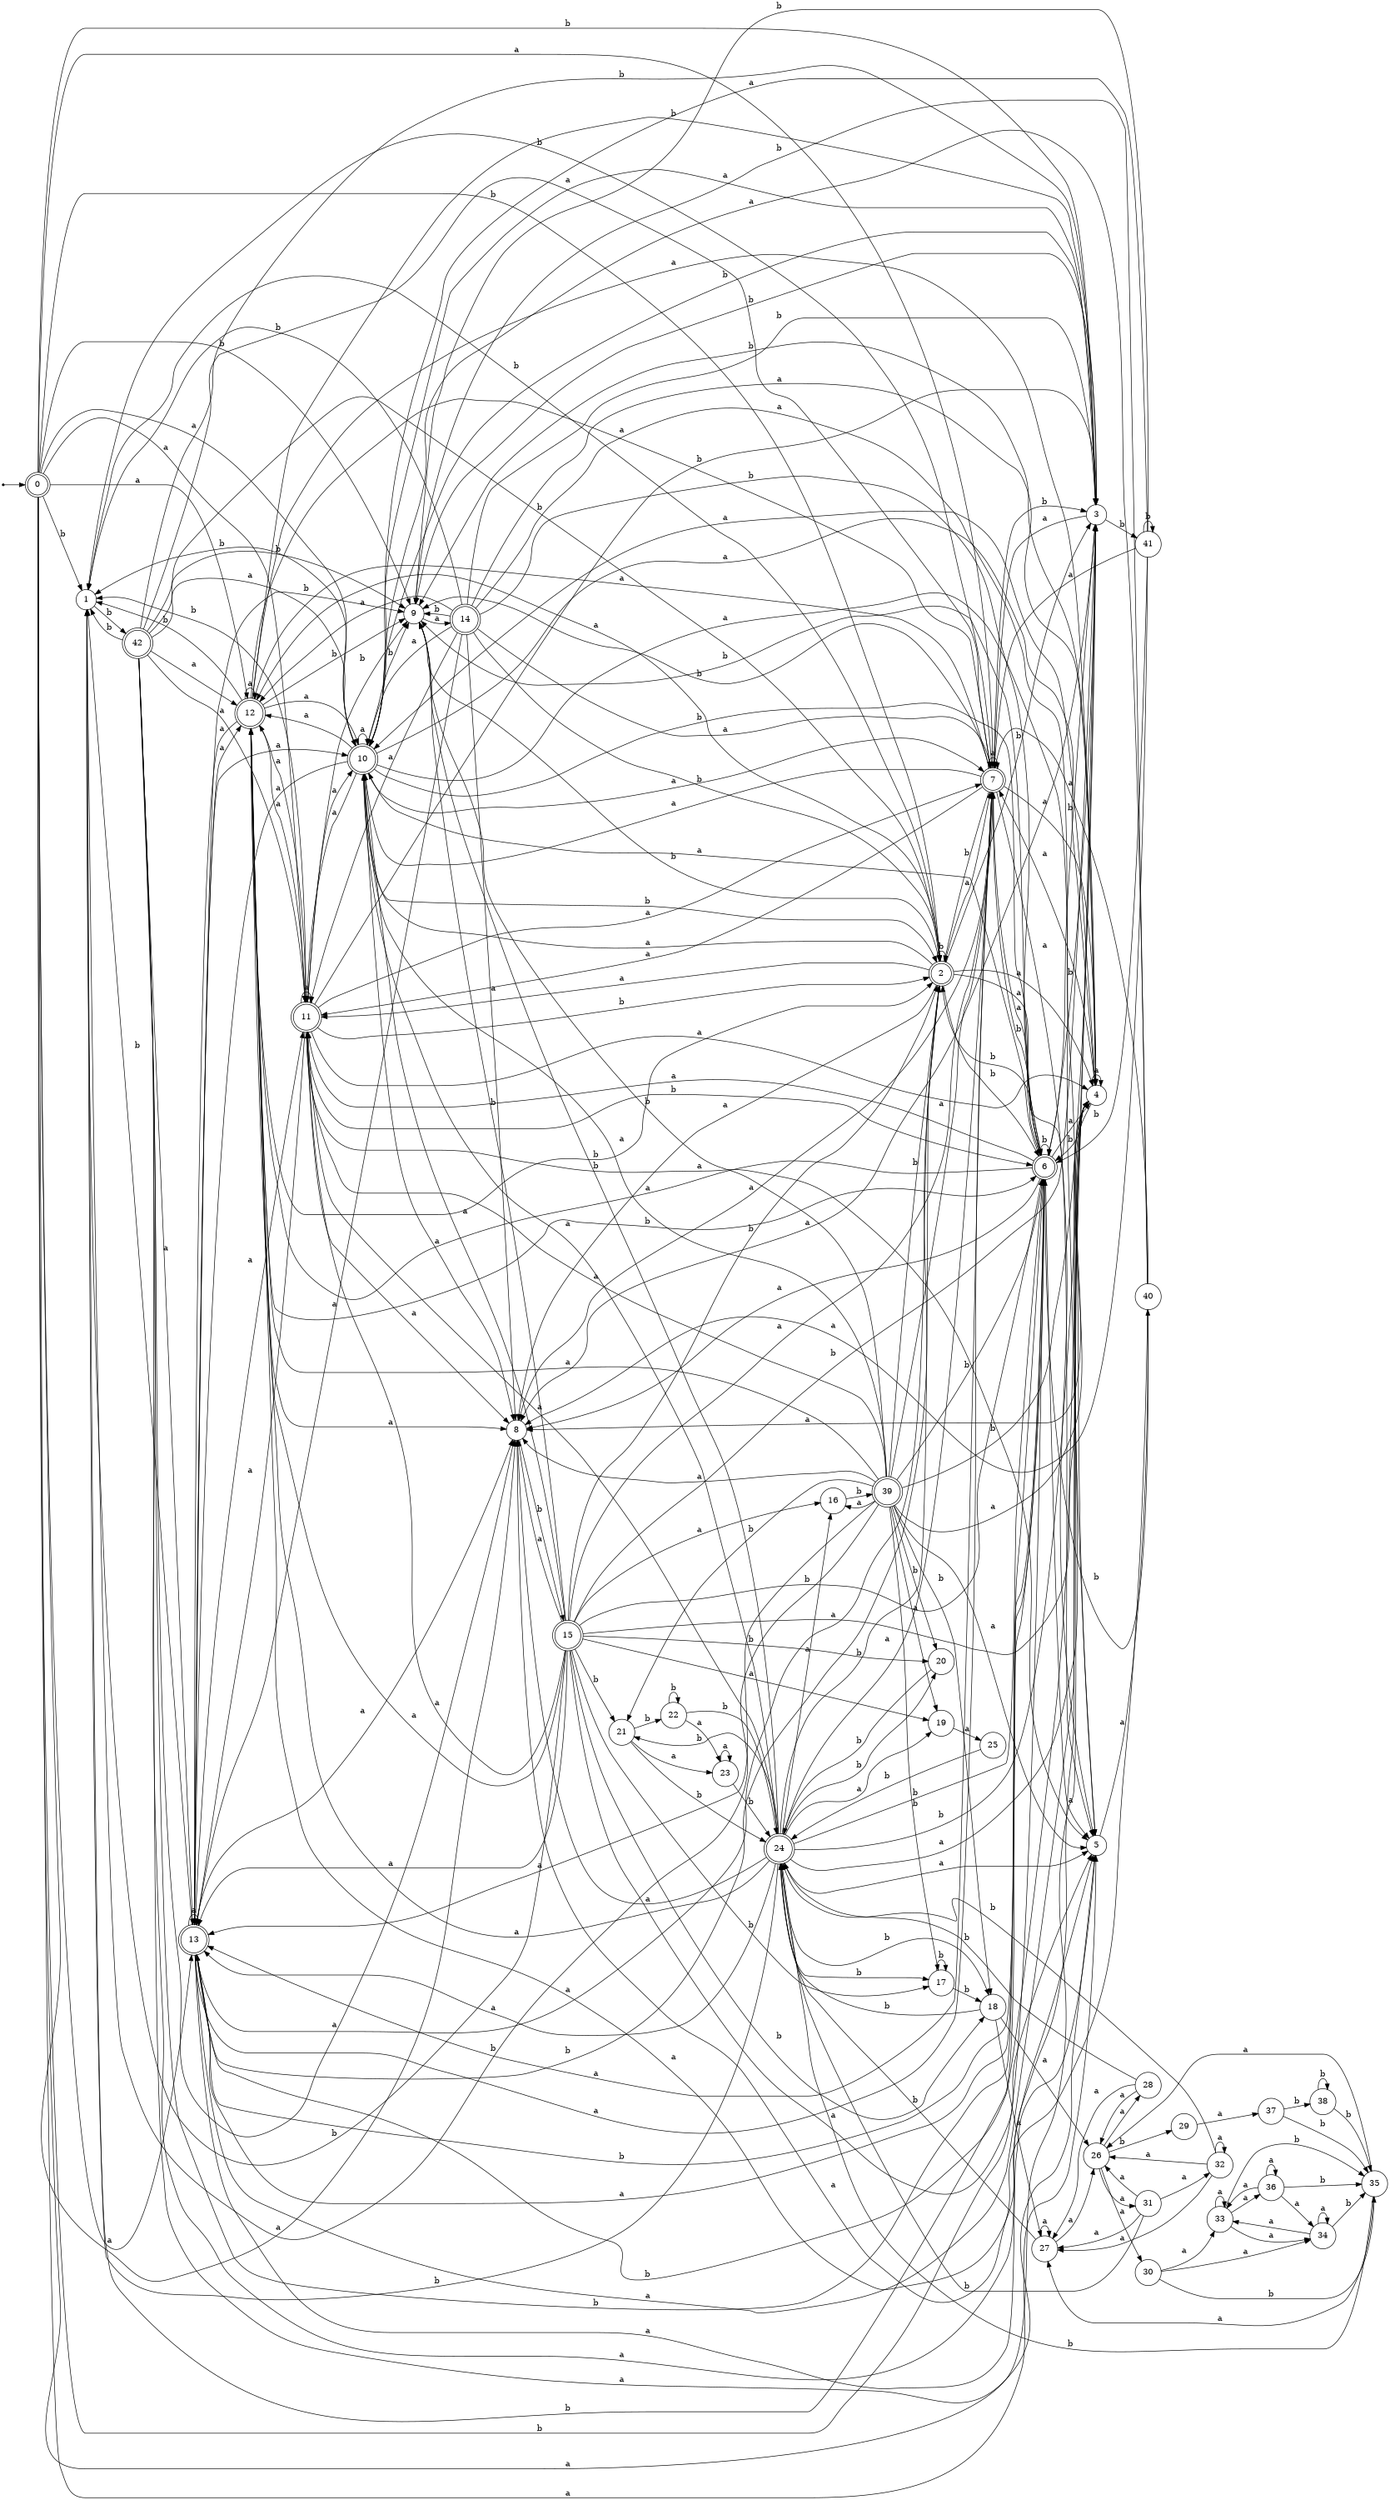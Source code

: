 digraph finite_state_machine {
rankdir=LR;
size="20,20";
node [shape = point]; "dummy0"
node [shape = doublecircle]; "0";"dummy0" -> "0";
node [shape = circle]; "1";
node [shape = doublecircle]; "2";node [shape = circle]; "3";
node [shape = circle]; "4";
node [shape = circle]; "5";
node [shape = doublecircle]; "6";node [shape = doublecircle]; "7";node [shape = circle]; "8";
node [shape = circle]; "9";
node [shape = doublecircle]; "10";node [shape = doublecircle]; "11";node [shape = doublecircle]; "12";node [shape = doublecircle]; "13";node [shape = doublecircle]; "14";node [shape = doublecircle]; "15";node [shape = circle]; "16";
node [shape = circle]; "17";
node [shape = circle]; "18";
node [shape = circle]; "19";
node [shape = circle]; "20";
node [shape = circle]; "21";
node [shape = circle]; "22";
node [shape = circle]; "23";
node [shape = doublecircle]; "24";node [shape = circle]; "25";
node [shape = circle]; "26";
node [shape = circle]; "27";
node [shape = circle]; "28";
node [shape = circle]; "29";
node [shape = circle]; "30";
node [shape = circle]; "31";
node [shape = circle]; "32";
node [shape = circle]; "33";
node [shape = circle]; "34";
node [shape = circle]; "35";
node [shape = circle]; "36";
node [shape = circle]; "37";
node [shape = circle]; "38";
node [shape = doublecircle]; "39";node [shape = circle]; "40";
node [shape = circle]; "41";
node [shape = doublecircle]; "42";"0" -> "1" [label = "b"];
 "0" -> "2" [label = "b"];
 "0" -> "3" [label = "b"];
 "0" -> "6" [label = "b"];
 "0" -> "9" [label = "b"];
 "0" -> "4" [label = "a"];
 "0" -> "5" [label = "a"];
 "0" -> "7" [label = "a"];
 "0" -> "8" [label = "a"];
 "0" -> "10" [label = "a"];
 "0" -> "11" [label = "a"];
 "0" -> "12" [label = "a"];
 "0" -> "13" [label = "a"];
 "13" -> "4" [label = "a"];
 "13" -> "5" [label = "a"];
 "13" -> "7" [label = "a"];
 "13" -> "8" [label = "a"];
 "13" -> "10" [label = "a"];
 "13" -> "11" [label = "a"];
 "13" -> "12" [label = "a"];
 "13" -> "13" [label = "a"];
 "13" -> "1" [label = "b"];
 "13" -> "2" [label = "b"];
 "13" -> "3" [label = "b"];
 "13" -> "6" [label = "b"];
 "13" -> "9" [label = "b"];
 "12" -> "4" [label = "a"];
 "12" -> "5" [label = "a"];
 "12" -> "7" [label = "a"];
 "12" -> "8" [label = "a"];
 "12" -> "10" [label = "a"];
 "12" -> "11" [label = "a"];
 "12" -> "12" [label = "a"];
 "12" -> "13" [label = "a"];
 "12" -> "1" [label = "b"];
 "12" -> "2" [label = "b"];
 "12" -> "3" [label = "b"];
 "12" -> "6" [label = "b"];
 "12" -> "9" [label = "b"];
 "11" -> "4" [label = "a"];
 "11" -> "5" [label = "a"];
 "11" -> "7" [label = "a"];
 "11" -> "8" [label = "a"];
 "11" -> "10" [label = "a"];
 "11" -> "11" [label = "a"];
 "11" -> "12" [label = "a"];
 "11" -> "13" [label = "a"];
 "11" -> "1" [label = "b"];
 "11" -> "2" [label = "b"];
 "11" -> "3" [label = "b"];
 "11" -> "6" [label = "b"];
 "11" -> "9" [label = "b"];
 "10" -> "4" [label = "a"];
 "10" -> "5" [label = "a"];
 "10" -> "7" [label = "a"];
 "10" -> "8" [label = "a"];
 "10" -> "10" [label = "a"];
 "10" -> "11" [label = "a"];
 "10" -> "12" [label = "a"];
 "10" -> "13" [label = "a"];
 "10" -> "1" [label = "b"];
 "10" -> "2" [label = "b"];
 "10" -> "3" [label = "b"];
 "10" -> "6" [label = "b"];
 "10" -> "9" [label = "b"];
 "9" -> "14" [label = "a"];
 "14" -> "1" [label = "b"];
 "14" -> "2" [label = "b"];
 "14" -> "3" [label = "b"];
 "14" -> "6" [label = "b"];
 "14" -> "9" [label = "b"];
 "14" -> "4" [label = "a"];
 "14" -> "5" [label = "a"];
 "14" -> "7" [label = "a"];
 "14" -> "8" [label = "a"];
 "14" -> "10" [label = "a"];
 "14" -> "11" [label = "a"];
 "14" -> "12" [label = "a"];
 "14" -> "13" [label = "a"];
 "8" -> "15" [label = "b"];
 "15" -> "4" [label = "a"];
 "15" -> "5" [label = "a"];
 "15" -> "7" [label = "a"];
 "15" -> "8" [label = "a"];
 "15" -> "10" [label = "a"];
 "15" -> "11" [label = "a"];
 "15" -> "12" [label = "a"];
 "15" -> "13" [label = "a"];
 "15" -> "16" [label = "a"];
 "15" -> "19" [label = "a"];
 "15" -> "1" [label = "b"];
 "15" -> "2" [label = "b"];
 "15" -> "3" [label = "b"];
 "15" -> "6" [label = "b"];
 "15" -> "9" [label = "b"];
 "15" -> "17" [label = "b"];
 "15" -> "18" [label = "b"];
 "15" -> "20" [label = "b"];
 "15" -> "21" [label = "b"];
 "21" -> "24" [label = "b"];
 "21" -> "22" [label = "b"];
 "21" -> "23" [label = "a"];
 "24" -> "1" [label = "b"];
 "24" -> "2" [label = "b"];
 "24" -> "3" [label = "b"];
 "24" -> "6" [label = "b"];
 "24" -> "9" [label = "b"];
 "24" -> "17" [label = "b"];
 "24" -> "18" [label = "b"];
 "24" -> "20" [label = "b"];
 "24" -> "21" [label = "b"];
 "24" -> "4" [label = "a"];
 "24" -> "5" [label = "a"];
 "24" -> "7" [label = "a"];
 "24" -> "8" [label = "a"];
 "24" -> "10" [label = "a"];
 "24" -> "11" [label = "a"];
 "24" -> "12" [label = "a"];
 "24" -> "13" [label = "a"];
 "24" -> "16" [label = "a"];
 "24" -> "19" [label = "a"];
 "23" -> "23" [label = "a"];
 "23" -> "24" [label = "b"];
 "22" -> "24" [label = "b"];
 "22" -> "22" [label = "b"];
 "22" -> "23" [label = "a"];
 "20" -> "24" [label = "b"];
 "19" -> "25" [label = "a"];
 "25" -> "24" [label = "b"];
 "18" -> "26" [label = "a"];
 "18" -> "27" [label = "a"];
 "18" -> "24" [label = "b"];
 "27" -> "26" [label = "a"];
 "27" -> "27" [label = "a"];
 "27" -> "24" [label = "b"];
 "26" -> "28" [label = "a"];
 "26" -> "30" [label = "a"];
 "26" -> "31" [label = "a"];
 "26" -> "29" [label = "b"];
 "31" -> "32" [label = "a"];
 "31" -> "26" [label = "a"];
 "31" -> "27" [label = "a"];
 "31" -> "24" [label = "b"];
 "32" -> "32" [label = "a"];
 "32" -> "26" [label = "a"];
 "32" -> "27" [label = "a"];
 "32" -> "24" [label = "b"];
 "30" -> "33" [label = "a"];
 "30" -> "34" [label = "a"];
 "30" -> "35" [label = "b"];
 "35" -> "26" [label = "a"];
 "35" -> "27" [label = "a"];
 "35" -> "24" [label = "b"];
 "34" -> "33" [label = "a"];
 "34" -> "34" [label = "a"];
 "34" -> "35" [label = "b"];
 "33" -> "33" [label = "a"];
 "33" -> "34" [label = "a"];
 "33" -> "36" [label = "a"];
 "33" -> "35" [label = "b"];
 "36" -> "33" [label = "a"];
 "36" -> "34" [label = "a"];
 "36" -> "36" [label = "a"];
 "36" -> "35" [label = "b"];
 "29" -> "37" [label = "a"];
 "37" -> "35" [label = "b"];
 "37" -> "38" [label = "b"];
 "38" -> "35" [label = "b"];
 "38" -> "38" [label = "b"];
 "28" -> "26" [label = "a"];
 "28" -> "27" [label = "a"];
 "28" -> "24" [label = "b"];
 "17" -> "17" [label = "b"];
 "17" -> "18" [label = "b"];
 "16" -> "39" [label = "b"];
 "39" -> "4" [label = "a"];
 "39" -> "5" [label = "a"];
 "39" -> "7" [label = "a"];
 "39" -> "8" [label = "a"];
 "39" -> "10" [label = "a"];
 "39" -> "11" [label = "a"];
 "39" -> "12" [label = "a"];
 "39" -> "13" [label = "a"];
 "39" -> "16" [label = "a"];
 "39" -> "19" [label = "a"];
 "39" -> "1" [label = "b"];
 "39" -> "2" [label = "b"];
 "39" -> "3" [label = "b"];
 "39" -> "6" [label = "b"];
 "39" -> "9" [label = "b"];
 "39" -> "17" [label = "b"];
 "39" -> "18" [label = "b"];
 "39" -> "20" [label = "b"];
 "39" -> "21" [label = "b"];
 "7" -> "4" [label = "a"];
 "7" -> "5" [label = "a"];
 "7" -> "7" [label = "a"];
 "7" -> "8" [label = "a"];
 "7" -> "10" [label = "a"];
 "7" -> "11" [label = "a"];
 "7" -> "12" [label = "a"];
 "7" -> "13" [label = "a"];
 "7" -> "1" [label = "b"];
 "7" -> "2" [label = "b"];
 "7" -> "3" [label = "b"];
 "7" -> "6" [label = "b"];
 "7" -> "9" [label = "b"];
 "6" -> "1" [label = "b"];
 "6" -> "2" [label = "b"];
 "6" -> "3" [label = "b"];
 "6" -> "6" [label = "b"];
 "6" -> "9" [label = "b"];
 "6" -> "4" [label = "a"];
 "6" -> "5" [label = "a"];
 "6" -> "7" [label = "a"];
 "6" -> "8" [label = "a"];
 "6" -> "10" [label = "a"];
 "6" -> "11" [label = "a"];
 "6" -> "12" [label = "a"];
 "6" -> "13" [label = "a"];
 "5" -> "40" [label = "a"];
 "40" -> "9" [label = "b"];
 "40" -> "6" [label = "b"];
 "40" -> "8" [label = "a"];
 "40" -> "10" [label = "a"];
 "40" -> "7" [label = "a"];
 "4" -> "8" [label = "a"];
 "4" -> "10" [label = "a"];
 "4" -> "4" [label = "a"];
 "4" -> "7" [label = "a"];
 "4" -> "9" [label = "b"];
 "4" -> "6" [label = "b"];
 "3" -> "41" [label = "b"];
 "3" -> "6" [label = "b"];
 "3" -> "9" [label = "b"];
 "3" -> "8" [label = "a"];
 "3" -> "10" [label = "a"];
 "3" -> "7" [label = "a"];
 "41" -> "41" [label = "b"];
 "41" -> "6" [label = "b"];
 "41" -> "9" [label = "b"];
 "41" -> "8" [label = "a"];
 "41" -> "10" [label = "a"];
 "41" -> "7" [label = "a"];
 "2" -> "1" [label = "b"];
 "2" -> "2" [label = "b"];
 "2" -> "3" [label = "b"];
 "2" -> "6" [label = "b"];
 "2" -> "9" [label = "b"];
 "2" -> "4" [label = "a"];
 "2" -> "5" [label = "a"];
 "2" -> "7" [label = "a"];
 "2" -> "8" [label = "a"];
 "2" -> "10" [label = "a"];
 "2" -> "11" [label = "a"];
 "2" -> "12" [label = "a"];
 "2" -> "13" [label = "a"];
 "1" -> "42" [label = "b"];
 "42" -> "1" [label = "b"];
 "42" -> "2" [label = "b"];
 "42" -> "3" [label = "b"];
 "42" -> "6" [label = "b"];
 "42" -> "9" [label = "b"];
 "42" -> "4" [label = "a"];
 "42" -> "5" [label = "a"];
 "42" -> "7" [label = "a"];
 "42" -> "8" [label = "a"];
 "42" -> "10" [label = "a"];
 "42" -> "11" [label = "a"];
 "42" -> "12" [label = "a"];
 "42" -> "13" [label = "a"];
 }
